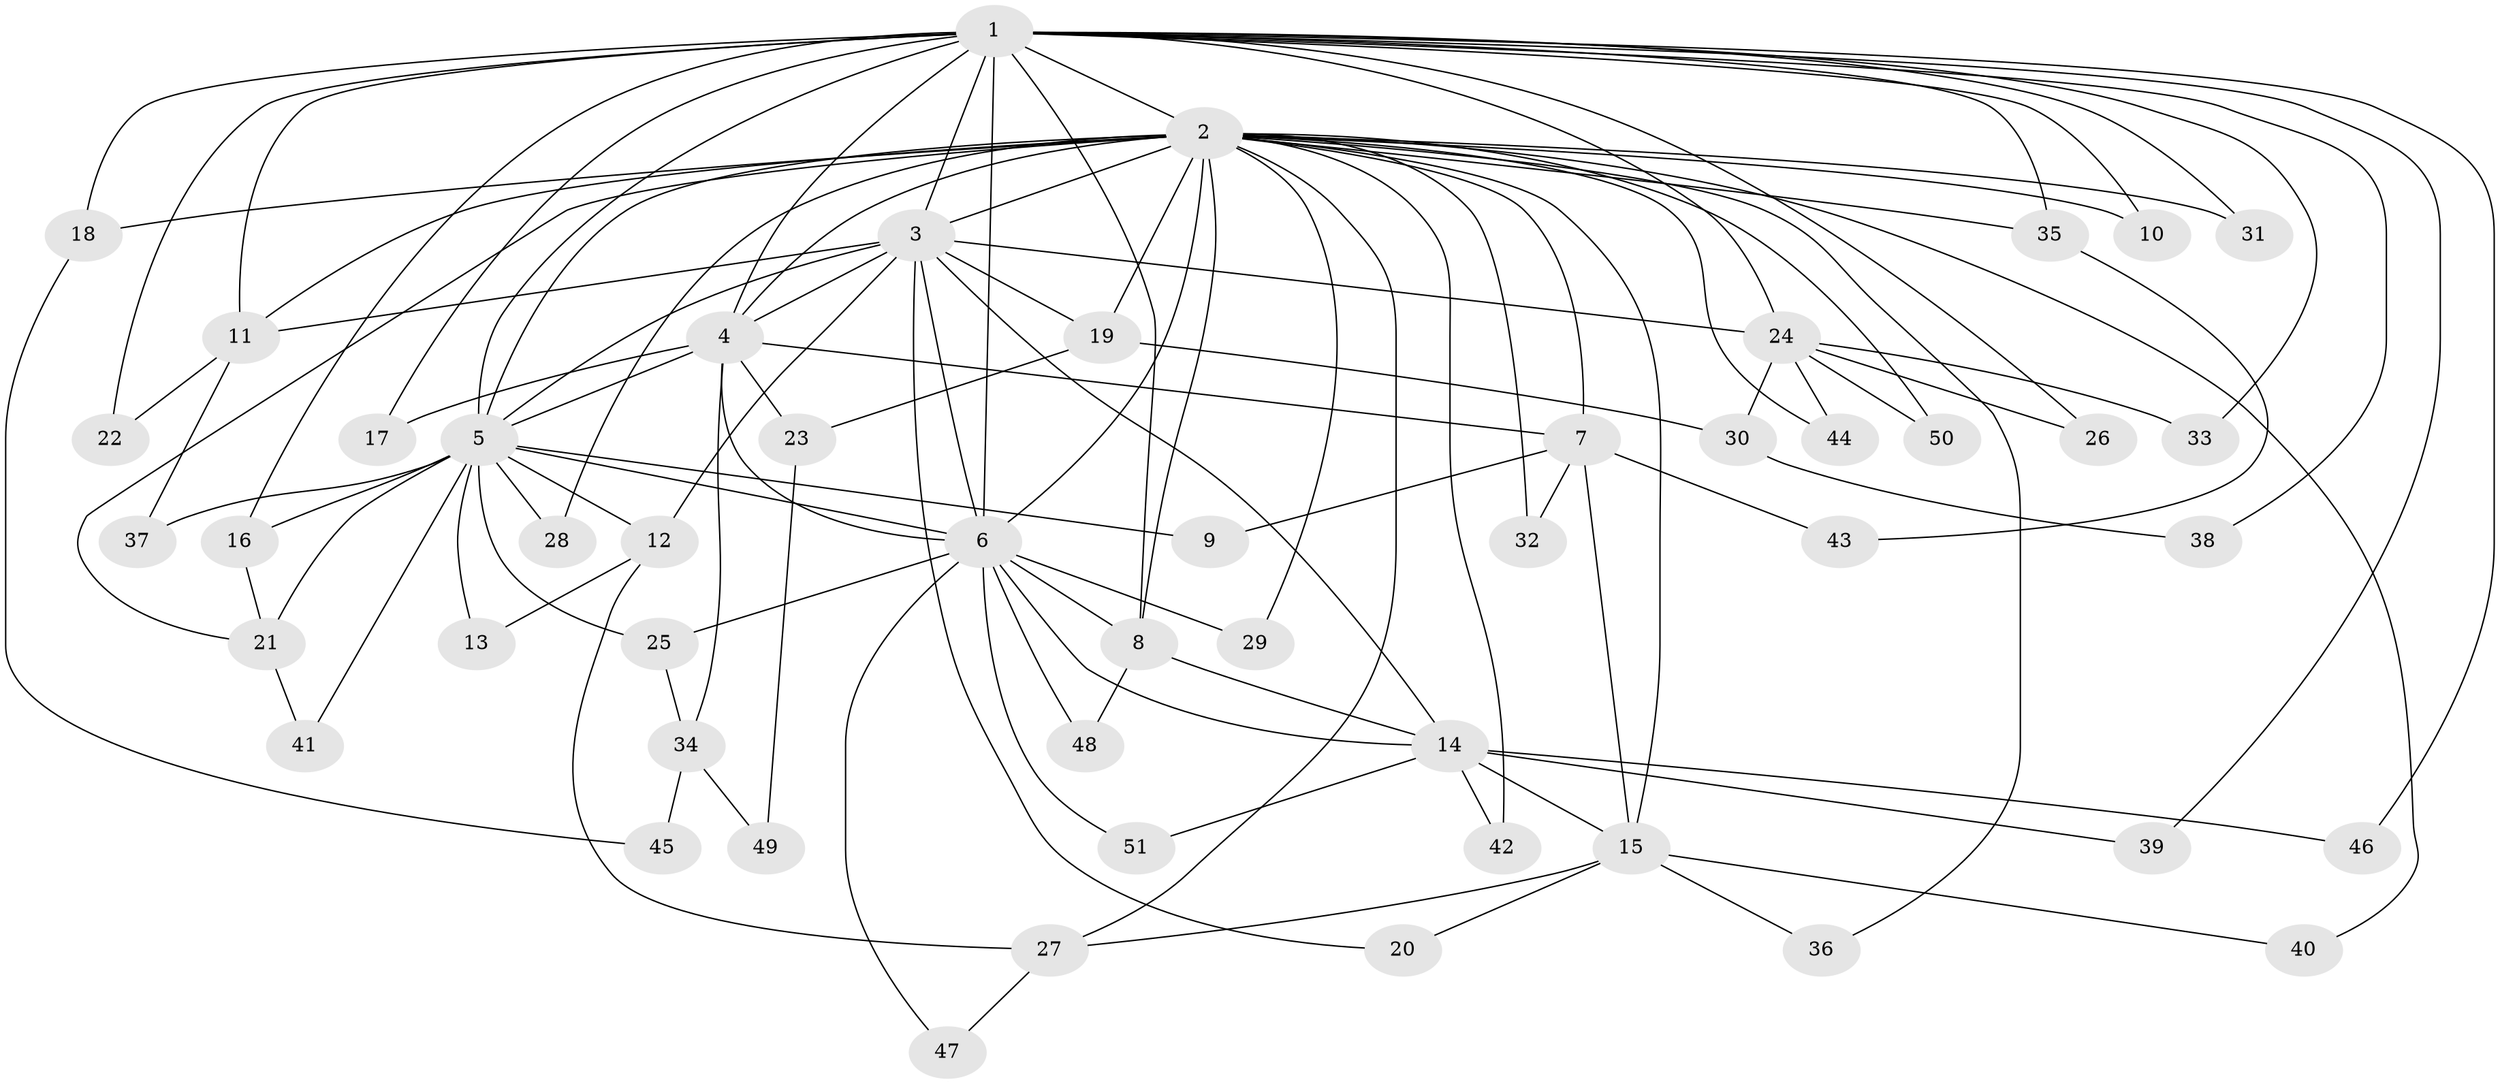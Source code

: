 // original degree distribution, {23: 0.012048192771084338, 16: 0.024096385542168676, 15: 0.012048192771084338, 17: 0.012048192771084338, 14: 0.012048192771084338, 20: 0.024096385542168676, 18: 0.012048192771084338, 12: 0.012048192771084338, 8: 0.03614457831325301, 2: 0.5421686746987951, 3: 0.1566265060240964, 5: 0.04819277108433735, 4: 0.07228915662650602, 7: 0.024096385542168676}
// Generated by graph-tools (version 1.1) at 2025/50/03/04/25 22:50:01]
// undirected, 51 vertices, 111 edges
graph export_dot {
  node [color=gray90,style=filled];
  1;
  2;
  3;
  4;
  5;
  6;
  7;
  8;
  9;
  10;
  11;
  12;
  13;
  14;
  15;
  16;
  17;
  18;
  19;
  20;
  21;
  22;
  23;
  24;
  25;
  26;
  27;
  28;
  29;
  30;
  31;
  32;
  33;
  34;
  35;
  36;
  37;
  38;
  39;
  40;
  41;
  42;
  43;
  44;
  45;
  46;
  47;
  48;
  49;
  50;
  51;
  1 -- 2 [weight=5.0];
  1 -- 3 [weight=4.0];
  1 -- 4 [weight=2.0];
  1 -- 5 [weight=2.0];
  1 -- 6 [weight=4.0];
  1 -- 8 [weight=3.0];
  1 -- 10 [weight=1.0];
  1 -- 11 [weight=2.0];
  1 -- 16 [weight=1.0];
  1 -- 17 [weight=1.0];
  1 -- 18 [weight=1.0];
  1 -- 22 [weight=1.0];
  1 -- 24 [weight=1.0];
  1 -- 26 [weight=1.0];
  1 -- 31 [weight=1.0];
  1 -- 33 [weight=1.0];
  1 -- 35 [weight=1.0];
  1 -- 38 [weight=1.0];
  1 -- 39 [weight=1.0];
  1 -- 46 [weight=1.0];
  2 -- 3 [weight=14.0];
  2 -- 4 [weight=2.0];
  2 -- 5 [weight=2.0];
  2 -- 6 [weight=4.0];
  2 -- 7 [weight=3.0];
  2 -- 8 [weight=2.0];
  2 -- 10 [weight=1.0];
  2 -- 11 [weight=1.0];
  2 -- 15 [weight=2.0];
  2 -- 18 [weight=1.0];
  2 -- 19 [weight=1.0];
  2 -- 21 [weight=1.0];
  2 -- 27 [weight=2.0];
  2 -- 28 [weight=1.0];
  2 -- 29 [weight=1.0];
  2 -- 31 [weight=1.0];
  2 -- 32 [weight=1.0];
  2 -- 35 [weight=1.0];
  2 -- 36 [weight=1.0];
  2 -- 40 [weight=1.0];
  2 -- 42 [weight=1.0];
  2 -- 44 [weight=1.0];
  2 -- 50 [weight=1.0];
  3 -- 4 [weight=2.0];
  3 -- 5 [weight=3.0];
  3 -- 6 [weight=4.0];
  3 -- 11 [weight=1.0];
  3 -- 12 [weight=1.0];
  3 -- 14 [weight=1.0];
  3 -- 19 [weight=1.0];
  3 -- 20 [weight=1.0];
  3 -- 24 [weight=1.0];
  4 -- 5 [weight=1.0];
  4 -- 6 [weight=3.0];
  4 -- 7 [weight=1.0];
  4 -- 17 [weight=1.0];
  4 -- 23 [weight=1.0];
  4 -- 34 [weight=1.0];
  5 -- 6 [weight=2.0];
  5 -- 9 [weight=1.0];
  5 -- 12 [weight=2.0];
  5 -- 13 [weight=1.0];
  5 -- 16 [weight=1.0];
  5 -- 21 [weight=1.0];
  5 -- 25 [weight=1.0];
  5 -- 28 [weight=1.0];
  5 -- 37 [weight=1.0];
  5 -- 41 [weight=1.0];
  6 -- 8 [weight=6.0];
  6 -- 14 [weight=2.0];
  6 -- 25 [weight=1.0];
  6 -- 29 [weight=1.0];
  6 -- 47 [weight=1.0];
  6 -- 48 [weight=1.0];
  6 -- 51 [weight=1.0];
  7 -- 9 [weight=1.0];
  7 -- 15 [weight=1.0];
  7 -- 32 [weight=1.0];
  7 -- 43 [weight=1.0];
  8 -- 14 [weight=1.0];
  8 -- 48 [weight=1.0];
  11 -- 22 [weight=1.0];
  11 -- 37 [weight=1.0];
  12 -- 13 [weight=1.0];
  12 -- 27 [weight=2.0];
  14 -- 15 [weight=1.0];
  14 -- 39 [weight=1.0];
  14 -- 42 [weight=1.0];
  14 -- 46 [weight=1.0];
  14 -- 51 [weight=1.0];
  15 -- 20 [weight=1.0];
  15 -- 27 [weight=1.0];
  15 -- 36 [weight=1.0];
  15 -- 40 [weight=1.0];
  16 -- 21 [weight=1.0];
  18 -- 45 [weight=1.0];
  19 -- 23 [weight=1.0];
  19 -- 30 [weight=1.0];
  21 -- 41 [weight=1.0];
  23 -- 49 [weight=1.0];
  24 -- 26 [weight=1.0];
  24 -- 30 [weight=1.0];
  24 -- 33 [weight=1.0];
  24 -- 44 [weight=1.0];
  24 -- 50 [weight=1.0];
  25 -- 34 [weight=1.0];
  27 -- 47 [weight=1.0];
  30 -- 38 [weight=1.0];
  34 -- 45 [weight=1.0];
  34 -- 49 [weight=1.0];
  35 -- 43 [weight=1.0];
}
